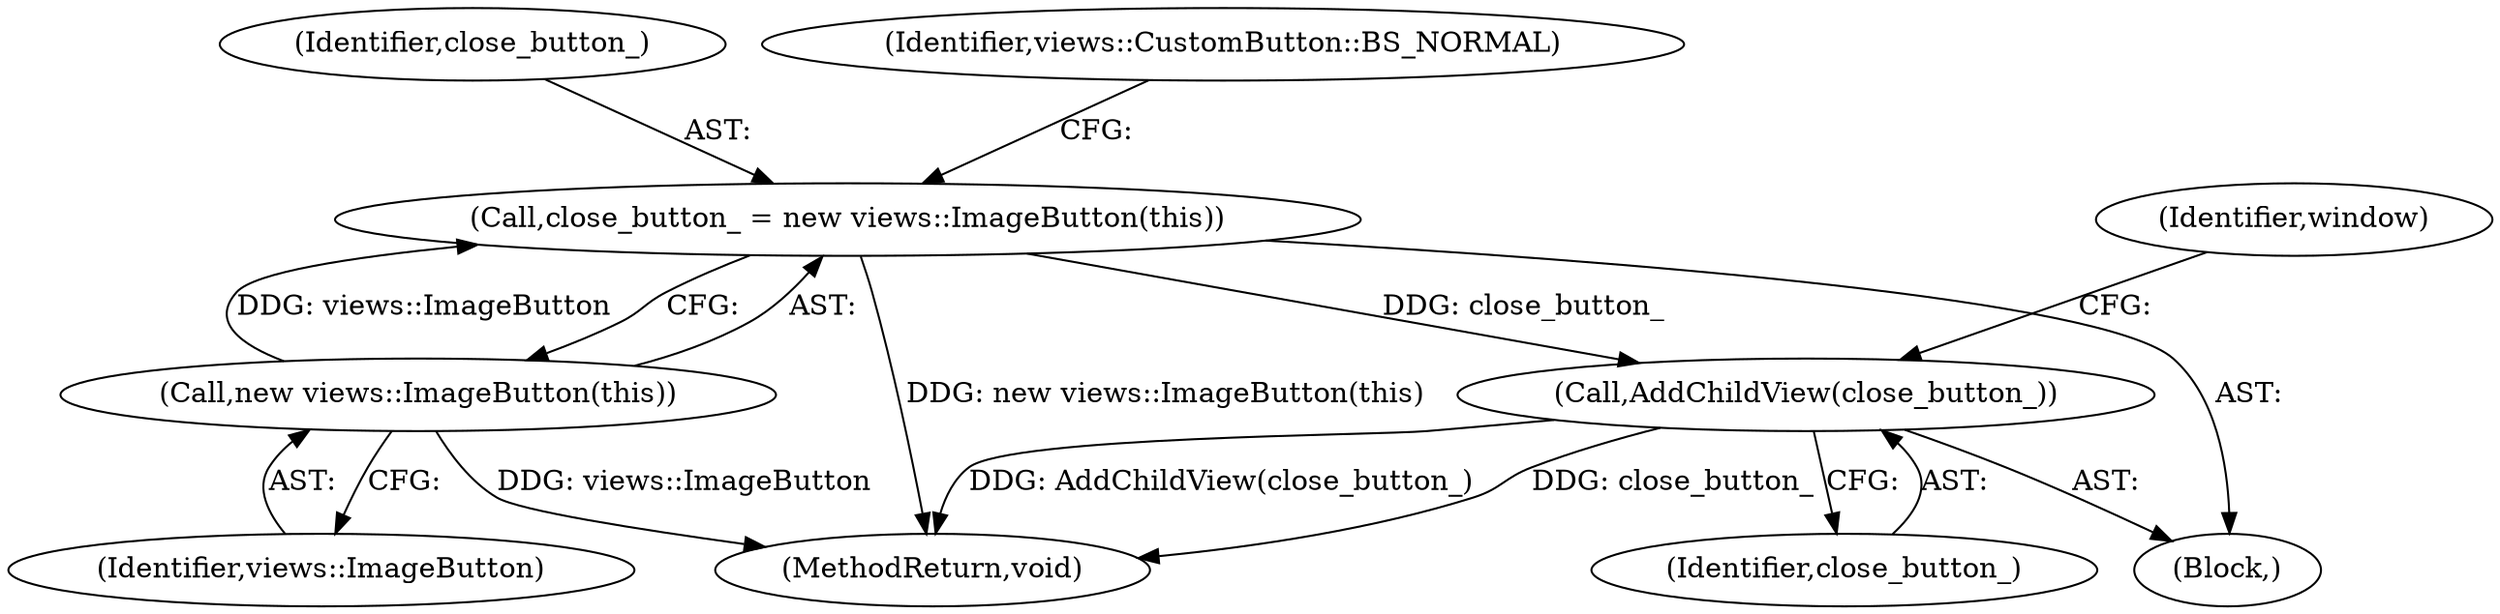 digraph "1_Chrome_7f8cdab6fda192d15e45a3e9682b1eec427870c5_5@API" {
"1000110" [label="(Call,close_button_ = new views::ImageButton(this))"];
"1000112" [label="(Call,new views::ImageButton(this))"];
"1000126" [label="(Call,AddChildView(close_button_))"];
"1000111" [label="(Identifier,close_button_)"];
"1000113" [label="(Identifier,views::ImageButton)"];
"1000115" [label="(Identifier,views::CustomButton::BS_NORMAL)"];
"1000127" [label="(Identifier,close_button_)"];
"1000102" [label="(Block,)"];
"1000126" [label="(Call,AddChildView(close_button_))"];
"1000112" [label="(Call,new views::ImageButton(this))"];
"1000157" [label="(MethodReturn,void)"];
"1000130" [label="(Identifier,window)"];
"1000110" [label="(Call,close_button_ = new views::ImageButton(this))"];
"1000110" -> "1000102"  [label="AST: "];
"1000110" -> "1000112"  [label="CFG: "];
"1000111" -> "1000110"  [label="AST: "];
"1000112" -> "1000110"  [label="AST: "];
"1000115" -> "1000110"  [label="CFG: "];
"1000110" -> "1000157"  [label="DDG: new views::ImageButton(this)"];
"1000112" -> "1000110"  [label="DDG: views::ImageButton"];
"1000110" -> "1000126"  [label="DDG: close_button_"];
"1000112" -> "1000113"  [label="CFG: "];
"1000113" -> "1000112"  [label="AST: "];
"1000112" -> "1000157"  [label="DDG: views::ImageButton"];
"1000126" -> "1000102"  [label="AST: "];
"1000126" -> "1000127"  [label="CFG: "];
"1000127" -> "1000126"  [label="AST: "];
"1000130" -> "1000126"  [label="CFG: "];
"1000126" -> "1000157"  [label="DDG: AddChildView(close_button_)"];
"1000126" -> "1000157"  [label="DDG: close_button_"];
}
